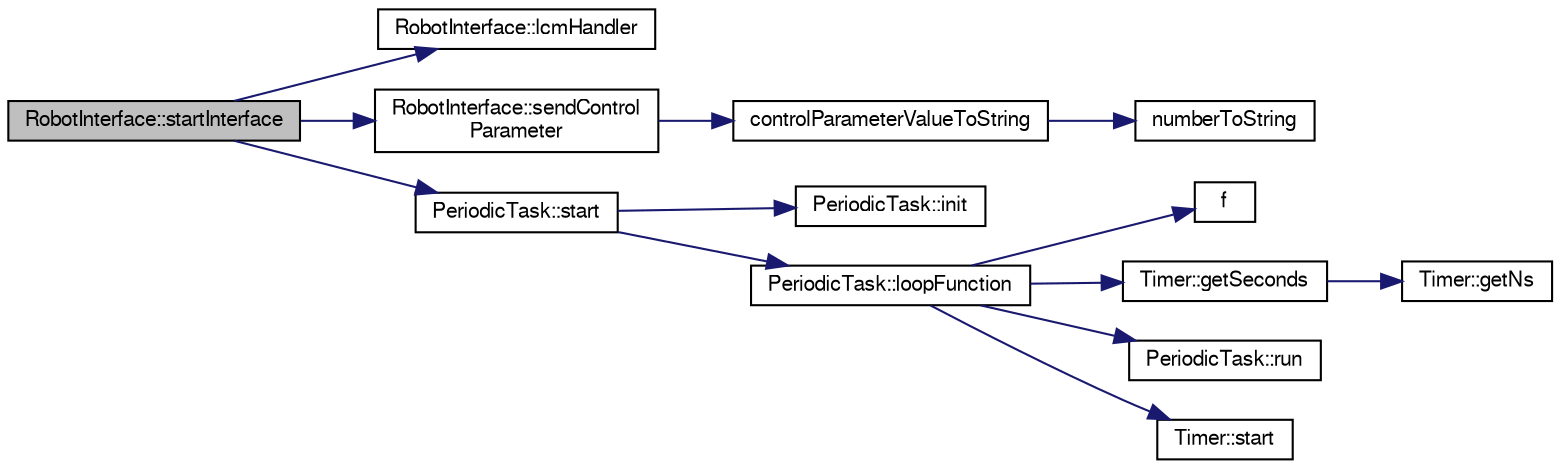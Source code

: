 digraph "RobotInterface::startInterface"
{
  edge [fontname="FreeSans",fontsize="10",labelfontname="FreeSans",labelfontsize="10"];
  node [fontname="FreeSans",fontsize="10",shape=record];
  rankdir="LR";
  Node1 [label="RobotInterface::startInterface",height=0.2,width=0.4,color="black", fillcolor="grey75", style="filled", fontcolor="black"];
  Node1 -> Node2 [color="midnightblue",fontsize="10",style="solid",fontname="FreeSans"];
  Node2 [label="RobotInterface::lcmHandler",height=0.2,width=0.4,color="black", fillcolor="white", style="filled",URL="$d6/d05/class_robot_interface.html#a37a9d4942ce142779bf6dbdc374e239e"];
  Node1 -> Node3 [color="midnightblue",fontsize="10",style="solid",fontname="FreeSans"];
  Node3 [label="RobotInterface::sendControl\lParameter",height=0.2,width=0.4,color="black", fillcolor="white", style="filled",URL="$d6/d05/class_robot_interface.html#a3e8ce08dd7aa4f2127563e1eb8317140"];
  Node3 -> Node4 [color="midnightblue",fontsize="10",style="solid",fontname="FreeSans"];
  Node4 [label="controlParameterValueToString",height=0.2,width=0.4,color="black", fillcolor="white", style="filled",URL="$d2/d01/_control_parameters_8h.html#a845e4adacbcbd157527c891bb3fa4b74"];
  Node4 -> Node5 [color="midnightblue",fontsize="10",style="solid",fontname="FreeSans"];
  Node5 [label="numberToString",height=0.2,width=0.4,color="black", fillcolor="white", style="filled",URL="$de/df0/utilities_8h.html#acb4bfd4bd21d2af1b655d5039281ec3b"];
  Node1 -> Node6 [color="midnightblue",fontsize="10",style="solid",fontname="FreeSans"];
  Node6 [label="PeriodicTask::start",height=0.2,width=0.4,color="black", fillcolor="white", style="filled",URL="$de/d2f/class_periodic_task.html#a23a65ac2dff9750a0f0d6416f2f32a6f"];
  Node6 -> Node7 [color="midnightblue",fontsize="10",style="solid",fontname="FreeSans"];
  Node7 [label="PeriodicTask::init",height=0.2,width=0.4,color="black", fillcolor="white", style="filled",URL="$de/d2f/class_periodic_task.html#a8bc384b67a67e01b29afc0362732204d"];
  Node6 -> Node8 [color="midnightblue",fontsize="10",style="solid",fontname="FreeSans"];
  Node8 [label="PeriodicTask::loopFunction",height=0.2,width=0.4,color="black", fillcolor="white", style="filled",URL="$de/d2f/class_periodic_task.html#a749e849501c8369723c1b7822c5a2dc5"];
  Node8 -> Node9 [color="midnightblue",fontsize="10",style="solid",fontname="FreeSans"];
  Node9 [label="f",height=0.2,width=0.4,color="black", fillcolor="white", style="filled",URL="$dc/dd7/test__casadi_8cpp.html#ae20d7fba59865a21504b65cdb44cbfe5"];
  Node8 -> Node10 [color="midnightblue",fontsize="10",style="solid",fontname="FreeSans"];
  Node10 [label="Timer::getSeconds",height=0.2,width=0.4,color="black", fillcolor="white", style="filled",URL="$d8/d08/class_timer.html#aa42cb0519d30540b49a8c73f8ea81470"];
  Node10 -> Node11 [color="midnightblue",fontsize="10",style="solid",fontname="FreeSans"];
  Node11 [label="Timer::getNs",height=0.2,width=0.4,color="black", fillcolor="white", style="filled",URL="$d8/d08/class_timer.html#a737da4ccd6ba451d0c03b6c4fef6e5e9"];
  Node8 -> Node12 [color="midnightblue",fontsize="10",style="solid",fontname="FreeSans"];
  Node12 [label="PeriodicTask::run",height=0.2,width=0.4,color="black", fillcolor="white", style="filled",URL="$de/d2f/class_periodic_task.html#ae6976f44c995555b6403b38443fb2eb5"];
  Node8 -> Node13 [color="midnightblue",fontsize="10",style="solid",fontname="FreeSans"];
  Node13 [label="Timer::start",height=0.2,width=0.4,color="black", fillcolor="white", style="filled",URL="$d8/d08/class_timer.html#a3a8b5272198d029779dc9302a54305a8"];
}

